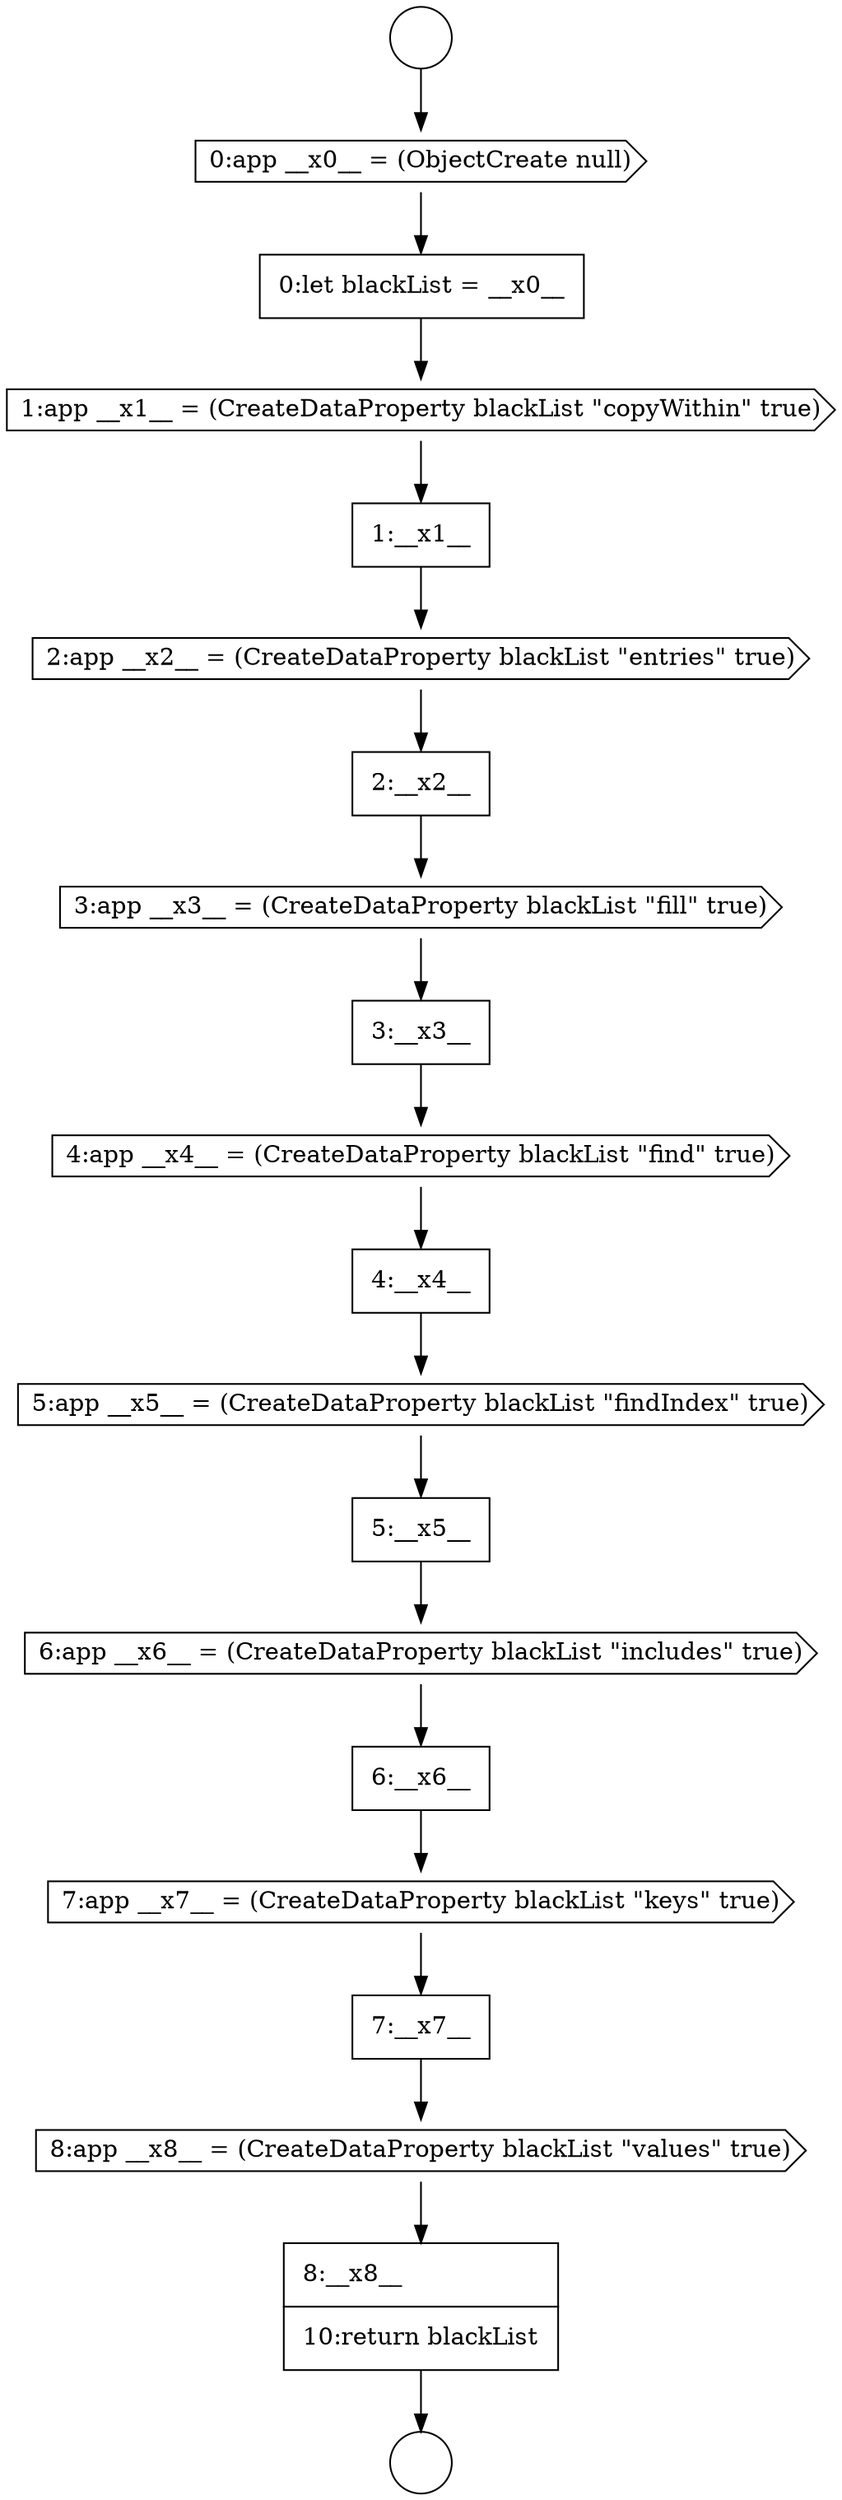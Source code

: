 digraph {
  node14213 [shape=cds, label=<<font color="black">2:app __x2__ = (CreateDataProperty blackList &quot;entries&quot; true)</font>> color="black" fillcolor="white" style=filled]
  node14209 [shape=cds, label=<<font color="black">0:app __x0__ = (ObjectCreate null)</font>> color="black" fillcolor="white" style=filled]
  node14222 [shape=none, margin=0, label=<<font color="black">
    <table border="0" cellborder="1" cellspacing="0" cellpadding="10">
      <tr><td align="left">6:__x6__</td></tr>
    </table>
  </font>> color="black" fillcolor="white" style=filled]
  node14217 [shape=cds, label=<<font color="black">4:app __x4__ = (CreateDataProperty blackList &quot;find&quot; true)</font>> color="black" fillcolor="white" style=filled]
  node14212 [shape=none, margin=0, label=<<font color="black">
    <table border="0" cellborder="1" cellspacing="0" cellpadding="10">
      <tr><td align="left">1:__x1__</td></tr>
    </table>
  </font>> color="black" fillcolor="white" style=filled]
  node14216 [shape=none, margin=0, label=<<font color="black">
    <table border="0" cellborder="1" cellspacing="0" cellpadding="10">
      <tr><td align="left">3:__x3__</td></tr>
    </table>
  </font>> color="black" fillcolor="white" style=filled]
  node14207 [shape=circle label=" " color="black" fillcolor="white" style=filled]
  node14211 [shape=cds, label=<<font color="black">1:app __x1__ = (CreateDataProperty blackList &quot;copyWithin&quot; true)</font>> color="black" fillcolor="white" style=filled]
  node14215 [shape=cds, label=<<font color="black">3:app __x3__ = (CreateDataProperty blackList &quot;fill&quot; true)</font>> color="black" fillcolor="white" style=filled]
  node14226 [shape=none, margin=0, label=<<font color="black">
    <table border="0" cellborder="1" cellspacing="0" cellpadding="10">
      <tr><td align="left">8:__x8__</td></tr>
      <tr><td align="left">10:return blackList</td></tr>
    </table>
  </font>> color="black" fillcolor="white" style=filled]
  node14219 [shape=cds, label=<<font color="black">5:app __x5__ = (CreateDataProperty blackList &quot;findIndex&quot; true)</font>> color="black" fillcolor="white" style=filled]
  node14224 [shape=none, margin=0, label=<<font color="black">
    <table border="0" cellborder="1" cellspacing="0" cellpadding="10">
      <tr><td align="left">7:__x7__</td></tr>
    </table>
  </font>> color="black" fillcolor="white" style=filled]
  node14208 [shape=circle label=" " color="black" fillcolor="white" style=filled]
  node14214 [shape=none, margin=0, label=<<font color="black">
    <table border="0" cellborder="1" cellspacing="0" cellpadding="10">
      <tr><td align="left">2:__x2__</td></tr>
    </table>
  </font>> color="black" fillcolor="white" style=filled]
  node14225 [shape=cds, label=<<font color="black">8:app __x8__ = (CreateDataProperty blackList &quot;values&quot; true)</font>> color="black" fillcolor="white" style=filled]
  node14210 [shape=none, margin=0, label=<<font color="black">
    <table border="0" cellborder="1" cellspacing="0" cellpadding="10">
      <tr><td align="left">0:let blackList = __x0__</td></tr>
    </table>
  </font>> color="black" fillcolor="white" style=filled]
  node14221 [shape=cds, label=<<font color="black">6:app __x6__ = (CreateDataProperty blackList &quot;includes&quot; true)</font>> color="black" fillcolor="white" style=filled]
  node14220 [shape=none, margin=0, label=<<font color="black">
    <table border="0" cellborder="1" cellspacing="0" cellpadding="10">
      <tr><td align="left">5:__x5__</td></tr>
    </table>
  </font>> color="black" fillcolor="white" style=filled]
  node14223 [shape=cds, label=<<font color="black">7:app __x7__ = (CreateDataProperty blackList &quot;keys&quot; true)</font>> color="black" fillcolor="white" style=filled]
  node14218 [shape=none, margin=0, label=<<font color="black">
    <table border="0" cellborder="1" cellspacing="0" cellpadding="10">
      <tr><td align="left">4:__x4__</td></tr>
    </table>
  </font>> color="black" fillcolor="white" style=filled]
  node14226 -> node14208 [ color="black"]
  node14217 -> node14218 [ color="black"]
  node14225 -> node14226 [ color="black"]
  node14219 -> node14220 [ color="black"]
  node14211 -> node14212 [ color="black"]
  node14209 -> node14210 [ color="black"]
  node14213 -> node14214 [ color="black"]
  node14224 -> node14225 [ color="black"]
  node14210 -> node14211 [ color="black"]
  node14214 -> node14215 [ color="black"]
  node14212 -> node14213 [ color="black"]
  node14221 -> node14222 [ color="black"]
  node14220 -> node14221 [ color="black"]
  node14222 -> node14223 [ color="black"]
  node14223 -> node14224 [ color="black"]
  node14216 -> node14217 [ color="black"]
  node14215 -> node14216 [ color="black"]
  node14207 -> node14209 [ color="black"]
  node14218 -> node14219 [ color="black"]
}
